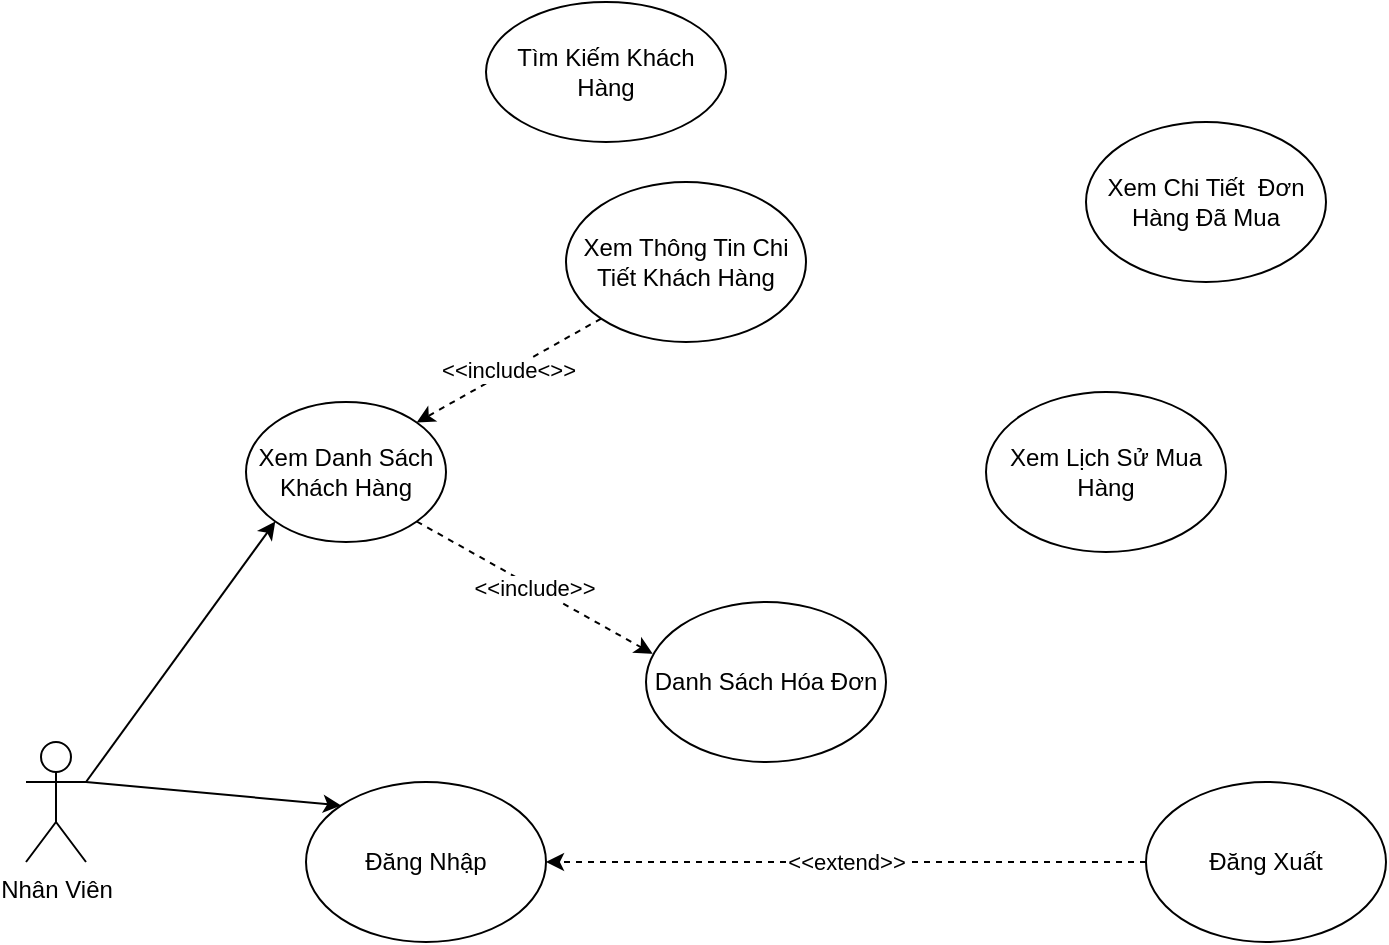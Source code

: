 <mxfile version="22.0.4" type="github">
  <diagram name="Trang-1" id="cRhxTb4dwH8EbBF6ad0r">
    <mxGraphModel dx="1250" dy="748" grid="1" gridSize="10" guides="1" tooltips="1" connect="1" arrows="1" fold="1" page="1" pageScale="1" pageWidth="827" pageHeight="1169" math="0" shadow="0">
      <root>
        <mxCell id="0" />
        <mxCell id="1" parent="0" />
        <mxCell id="OS8SzAuIN68yGedKDTT5-3" value="Nhân Viên" style="shape=umlActor;verticalLabelPosition=bottom;verticalAlign=top;html=1;outlineConnect=0;" vertex="1" parent="1">
          <mxGeometry x="20" y="530" width="30" height="60" as="geometry" />
        </mxCell>
        <mxCell id="OS8SzAuIN68yGedKDTT5-9" value="Xem Danh Sách Khách Hàng" style="ellipse;whiteSpace=wrap;html=1;" vertex="1" parent="1">
          <mxGeometry x="130" y="360" width="100" height="70" as="geometry" />
        </mxCell>
        <mxCell id="OS8SzAuIN68yGedKDTT5-15" value="Tìm Kiếm Khách Hàng" style="ellipse;whiteSpace=wrap;html=1;" vertex="1" parent="1">
          <mxGeometry x="250" y="160" width="120" height="70" as="geometry" />
        </mxCell>
        <mxCell id="OS8SzAuIN68yGedKDTT5-18" value="Đăng Nhập" style="ellipse;whiteSpace=wrap;html=1;" vertex="1" parent="1">
          <mxGeometry x="160" y="550" width="120" height="80" as="geometry" />
        </mxCell>
        <mxCell id="OS8SzAuIN68yGedKDTT5-68" value="" style="endArrow=classic;html=1;rounded=0;exitX=1;exitY=0.333;exitDx=0;exitDy=0;exitPerimeter=0;entryX=0;entryY=0;entryDx=0;entryDy=0;" edge="1" parent="1" source="OS8SzAuIN68yGedKDTT5-3" target="OS8SzAuIN68yGedKDTT5-18">
          <mxGeometry width="50" height="50" relative="1" as="geometry">
            <mxPoint x="290" y="580" as="sourcePoint" />
            <mxPoint x="420" y="500" as="targetPoint" />
          </mxGeometry>
        </mxCell>
        <mxCell id="OS8SzAuIN68yGedKDTT5-69" value="Đăng Xuất" style="ellipse;whiteSpace=wrap;html=1;" vertex="1" parent="1">
          <mxGeometry x="580" y="550" width="120" height="80" as="geometry" />
        </mxCell>
        <mxCell id="OS8SzAuIN68yGedKDTT5-70" value="&amp;lt;&amp;lt;extend&amp;gt;&amp;gt;" style="endArrow=classic;html=1;rounded=0;exitX=0;exitY=0.5;exitDx=0;exitDy=0;entryX=1;entryY=0.5;entryDx=0;entryDy=0;dashed=1;" edge="1" parent="1" source="OS8SzAuIN68yGedKDTT5-69" target="OS8SzAuIN68yGedKDTT5-18">
          <mxGeometry width="50" height="50" relative="1" as="geometry">
            <mxPoint x="370" y="720" as="sourcePoint" />
            <mxPoint x="420" y="670" as="targetPoint" />
          </mxGeometry>
        </mxCell>
        <mxCell id="OS8SzAuIN68yGedKDTT5-71" value="" style="endArrow=classic;html=1;rounded=0;entryX=0;entryY=1;entryDx=0;entryDy=0;" edge="1" parent="1" target="OS8SzAuIN68yGedKDTT5-9">
          <mxGeometry width="50" height="50" relative="1" as="geometry">
            <mxPoint x="50" y="550" as="sourcePoint" />
            <mxPoint x="420" y="500" as="targetPoint" />
          </mxGeometry>
        </mxCell>
        <mxCell id="OS8SzAuIN68yGedKDTT5-72" value="Xem Thông Tin Chi Tiết Khách Hàng" style="ellipse;whiteSpace=wrap;html=1;" vertex="1" parent="1">
          <mxGeometry x="290" y="250" width="120" height="80" as="geometry" />
        </mxCell>
        <mxCell id="OS8SzAuIN68yGedKDTT5-73" value="Xem Lịch Sử Mua Hàng" style="ellipse;whiteSpace=wrap;html=1;" vertex="1" parent="1">
          <mxGeometry x="500" y="355" width="120" height="80" as="geometry" />
        </mxCell>
        <mxCell id="OS8SzAuIN68yGedKDTT5-74" value="Xem Chi Tiết&amp;nbsp; Đơn Hàng Đã Mua" style="ellipse;whiteSpace=wrap;html=1;" vertex="1" parent="1">
          <mxGeometry x="550" y="220" width="120" height="80" as="geometry" />
        </mxCell>
        <mxCell id="OS8SzAuIN68yGedKDTT5-76" value="Danh Sách Hóa Đơn" style="ellipse;whiteSpace=wrap;html=1;" vertex="1" parent="1">
          <mxGeometry x="330" y="460" width="120" height="80" as="geometry" />
        </mxCell>
        <mxCell id="OS8SzAuIN68yGedKDTT5-79" value="&amp;lt;&amp;lt;include&amp;gt;&amp;gt;" style="endArrow=classic;html=1;rounded=0;exitX=1;exitY=1;exitDx=0;exitDy=0;entryX=0.028;entryY=0.324;entryDx=0;entryDy=0;entryPerimeter=0;dashed=1;" edge="1" parent="1" source="OS8SzAuIN68yGedKDTT5-9" target="OS8SzAuIN68yGedKDTT5-76">
          <mxGeometry width="50" height="50" relative="1" as="geometry">
            <mxPoint x="370" y="550" as="sourcePoint" />
            <mxPoint x="420" y="500" as="targetPoint" />
          </mxGeometry>
        </mxCell>
        <mxCell id="OS8SzAuIN68yGedKDTT5-81" value="&amp;lt;&amp;lt;include&amp;lt;&amp;gt;&amp;gt;" style="endArrow=classic;html=1;rounded=0;exitX=0;exitY=1;exitDx=0;exitDy=0;entryX=1;entryY=0;entryDx=0;entryDy=0;dashed=1;" edge="1" parent="1" source="OS8SzAuIN68yGedKDTT5-72" target="OS8SzAuIN68yGedKDTT5-9">
          <mxGeometry width="50" height="50" relative="1" as="geometry">
            <mxPoint x="370" y="390" as="sourcePoint" />
            <mxPoint x="420" y="340" as="targetPoint" />
          </mxGeometry>
        </mxCell>
      </root>
    </mxGraphModel>
  </diagram>
</mxfile>
